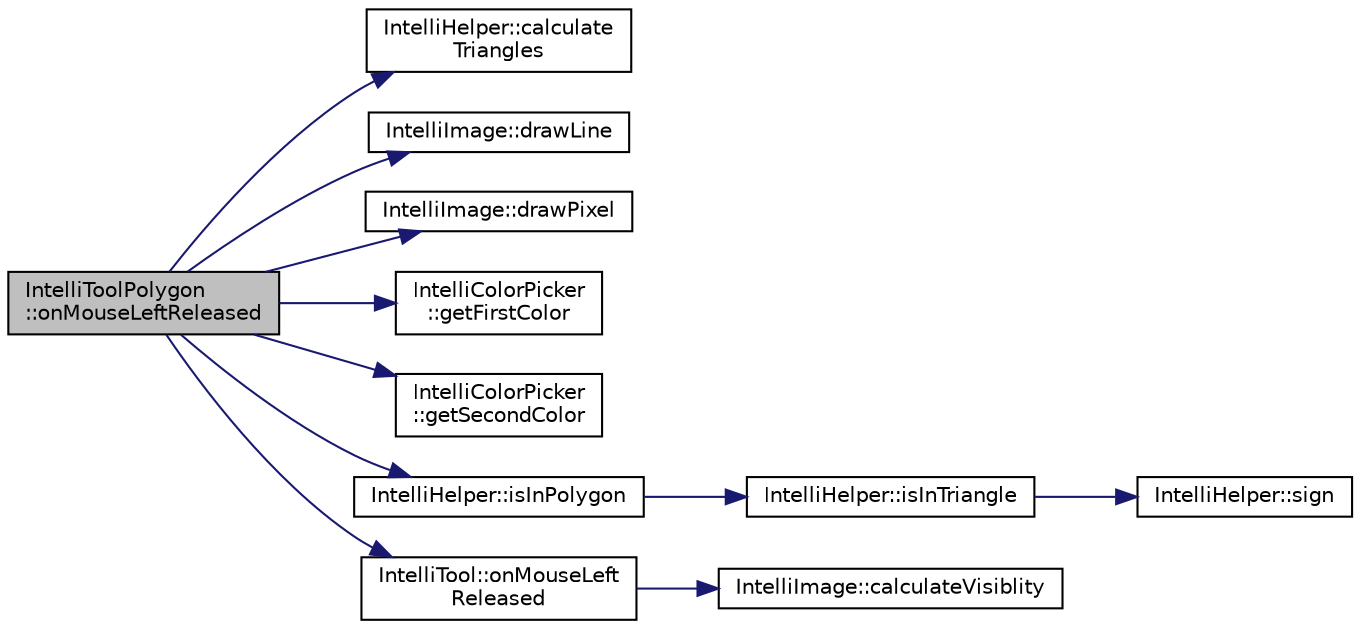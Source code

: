 digraph "IntelliToolPolygon::onMouseLeftReleased"
{
 // LATEX_PDF_SIZE
  edge [fontname="Helvetica",fontsize="10",labelfontname="Helvetica",labelfontsize="10"];
  node [fontname="Helvetica",fontsize="10",shape=record];
  rankdir="LR";
  Node1 [label="IntelliToolPolygon\l::onMouseLeftReleased",height=0.2,width=0.4,color="black", fillcolor="grey75", style="filled", fontcolor="black",tooltip="A function managing the left click released of a mouse. Merging the fill to the active layer."];
  Node1 -> Node2 [color="midnightblue",fontsize="10",style="solid",fontname="Helvetica"];
  Node2 [label="IntelliHelper::calculate\lTriangles",height=0.2,width=0.4,color="black", fillcolor="white", style="filled",URL="$namespace_intelli_helper.html#a214dc3624ba4562a03dc922e3dd7b617",tooltip="A function to split a polygon in its spanning traingles by using Meisters Theorem of graph theory by ..."];
  Node1 -> Node3 [color="midnightblue",fontsize="10",style="solid",fontname="Helvetica"];
  Node3 [label="IntelliImage::drawLine",height=0.2,width=0.4,color="black", fillcolor="white", style="filled",URL="$class_intelli_image.html#af8eddbd9aa54c8d37590d1d4bf8dce31",tooltip="A function that draws A Line between two given Points in a given color."];
  Node1 -> Node4 [color="midnightblue",fontsize="10",style="solid",fontname="Helvetica"];
  Node4 [label="IntelliImage::drawPixel",height=0.2,width=0.4,color="black", fillcolor="white", style="filled",URL="$class_intelli_image.html#af3c859f5c409e37051edfd9e9fbca056",tooltip="A funtcion used to draw a pixel on the Image with the given Color."];
  Node1 -> Node5 [color="midnightblue",fontsize="10",style="solid",fontname="Helvetica"];
  Node5 [label="IntelliColorPicker\l::getFirstColor",height=0.2,width=0.4,color="black", fillcolor="white", style="filled",URL="$class_intelli_color_picker.html#aae2eb27b928fe9388b9398b0556303b7",tooltip="A function to read the primary selected color."];
  Node1 -> Node6 [color="midnightblue",fontsize="10",style="solid",fontname="Helvetica"];
  Node6 [label="IntelliColorPicker\l::getSecondColor",height=0.2,width=0.4,color="black", fillcolor="white", style="filled",URL="$class_intelli_color_picker.html#a55568fbf5dc783f06284b7031ffe9415",tooltip="A function to read the secondary selected color."];
  Node1 -> Node7 [color="midnightblue",fontsize="10",style="solid",fontname="Helvetica"];
  Node7 [label="IntelliHelper::isInPolygon",height=0.2,width=0.4,color="black", fillcolor="white", style="filled",URL="$namespace_intelli_helper.html#a44d516b3e619e2a743e9c98dd75cf901",tooltip="A function to check if a point lies in a polygon by checking its spanning triangles."];
  Node7 -> Node8 [color="midnightblue",fontsize="10",style="solid",fontname="Helvetica"];
  Node8 [label="IntelliHelper::isInTriangle",height=0.2,width=0.4,color="black", fillcolor="white", style="filled",URL="$namespace_intelli_helper.html#a9fcfe72f00e870be4a8ab9f2e17483c9",tooltip="A function to check if a given point is in a triangle."];
  Node8 -> Node9 [color="midnightblue",fontsize="10",style="solid",fontname="Helvetica"];
  Node9 [label="IntelliHelper::sign",height=0.2,width=0.4,color="black", fillcolor="white", style="filled",URL="$namespace_intelli_helper.html#afdd9fe78cc5d21b59642910220768149",tooltip="A function to get the 2*area of a traingle, using its determinat."];
  Node1 -> Node10 [color="midnightblue",fontsize="10",style="solid",fontname="Helvetica"];
  Node10 [label="IntelliTool::onMouseLeft\lReleased",height=0.2,width=0.4,color="black", fillcolor="white", style="filled",URL="$class_intelli_tool.html#a906a2575c16c8a33cb2a5197f8d8cc5b",tooltip="A function managing the left click Released of a Mouse. Call this in child classes!"];
  Node10 -> Node11 [color="midnightblue",fontsize="10",style="solid",fontname="Helvetica"];
  Node11 [label="IntelliImage::calculateVisiblity",height=0.2,width=0.4,color="black", fillcolor="white", style="filled",URL="$class_intelli_image.html#aebbced93f4744fad81b7f141b21f4ab2",tooltip="An abstract function that calculates the visiblity of the Image data if needed."];
}
